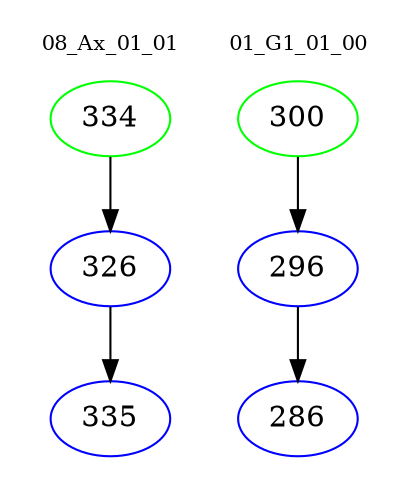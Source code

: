 digraph{
subgraph cluster_0 {
color = white
label = "08_Ax_01_01";
fontsize=10;
T0_334 [label="334", color="green"]
T0_334 -> T0_326 [color="black"]
T0_326 [label="326", color="blue"]
T0_326 -> T0_335 [color="black"]
T0_335 [label="335", color="blue"]
}
subgraph cluster_1 {
color = white
label = "01_G1_01_00";
fontsize=10;
T1_300 [label="300", color="green"]
T1_300 -> T1_296 [color="black"]
T1_296 [label="296", color="blue"]
T1_296 -> T1_286 [color="black"]
T1_286 [label="286", color="blue"]
}
}
